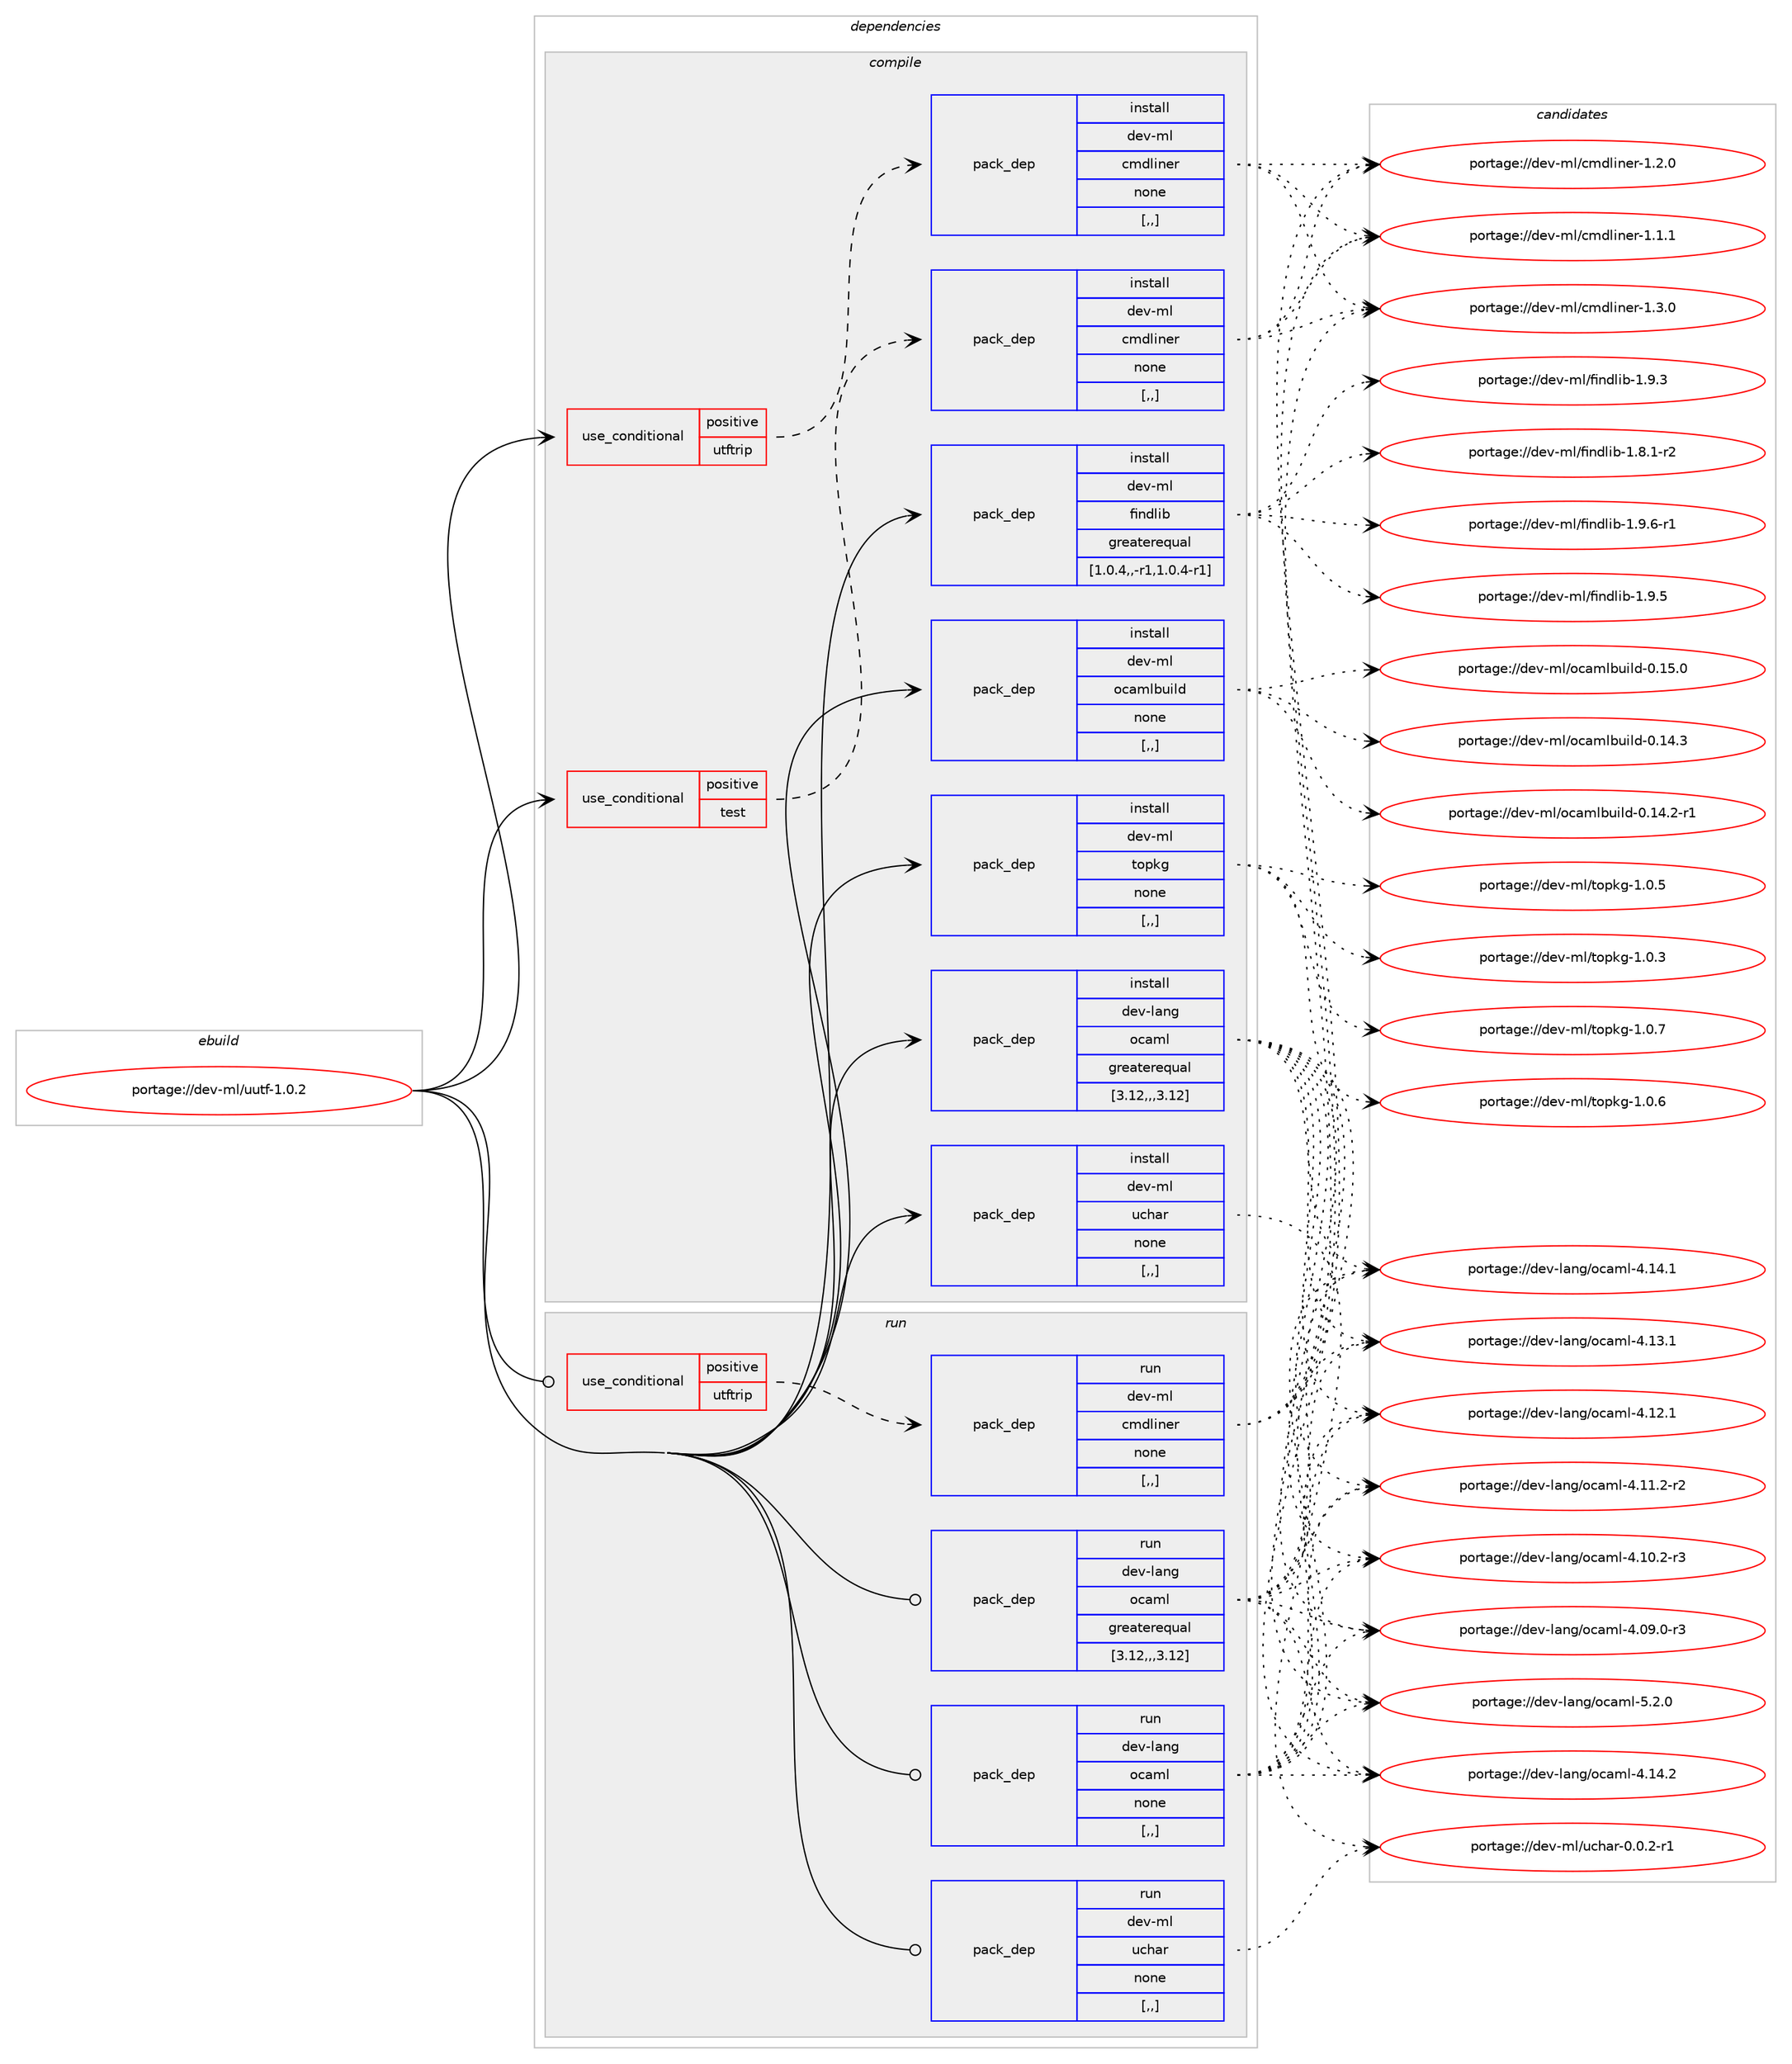 digraph prolog {

# *************
# Graph options
# *************

newrank=true;
concentrate=true;
compound=true;
graph [rankdir=LR,fontname=Helvetica,fontsize=10,ranksep=1.5];#, ranksep=2.5, nodesep=0.2];
edge  [arrowhead=vee];
node  [fontname=Helvetica,fontsize=10];

# **********
# The ebuild
# **********

subgraph cluster_leftcol {
color=gray;
rank=same;
label=<<i>ebuild</i>>;
id [label="portage://dev-ml/uutf-1.0.2", color=red, width=4, href="../dev-ml/uutf-1.0.2.svg"];
}

# ****************
# The dependencies
# ****************

subgraph cluster_midcol {
color=gray;
label=<<i>dependencies</i>>;
subgraph cluster_compile {
fillcolor="#eeeeee";
style=filled;
label=<<i>compile</i>>;
subgraph cond29492 {
dependency124451 [label=<<TABLE BORDER="0" CELLBORDER="1" CELLSPACING="0" CELLPADDING="4"><TR><TD ROWSPAN="3" CELLPADDING="10">use_conditional</TD></TR><TR><TD>positive</TD></TR><TR><TD>test</TD></TR></TABLE>>, shape=none, color=red];
subgraph pack93773 {
dependency124452 [label=<<TABLE BORDER="0" CELLBORDER="1" CELLSPACING="0" CELLPADDING="4" WIDTH="220"><TR><TD ROWSPAN="6" CELLPADDING="30">pack_dep</TD></TR><TR><TD WIDTH="110">install</TD></TR><TR><TD>dev-ml</TD></TR><TR><TD>cmdliner</TD></TR><TR><TD>none</TD></TR><TR><TD>[,,]</TD></TR></TABLE>>, shape=none, color=blue];
}
dependency124451:e -> dependency124452:w [weight=20,style="dashed",arrowhead="vee"];
}
id:e -> dependency124451:w [weight=20,style="solid",arrowhead="vee"];
subgraph cond29493 {
dependency124453 [label=<<TABLE BORDER="0" CELLBORDER="1" CELLSPACING="0" CELLPADDING="4"><TR><TD ROWSPAN="3" CELLPADDING="10">use_conditional</TD></TR><TR><TD>positive</TD></TR><TR><TD>utftrip</TD></TR></TABLE>>, shape=none, color=red];
subgraph pack93774 {
dependency124454 [label=<<TABLE BORDER="0" CELLBORDER="1" CELLSPACING="0" CELLPADDING="4" WIDTH="220"><TR><TD ROWSPAN="6" CELLPADDING="30">pack_dep</TD></TR><TR><TD WIDTH="110">install</TD></TR><TR><TD>dev-ml</TD></TR><TR><TD>cmdliner</TD></TR><TR><TD>none</TD></TR><TR><TD>[,,]</TD></TR></TABLE>>, shape=none, color=blue];
}
dependency124453:e -> dependency124454:w [weight=20,style="dashed",arrowhead="vee"];
}
id:e -> dependency124453:w [weight=20,style="solid",arrowhead="vee"];
subgraph pack93775 {
dependency124455 [label=<<TABLE BORDER="0" CELLBORDER="1" CELLSPACING="0" CELLPADDING="4" WIDTH="220"><TR><TD ROWSPAN="6" CELLPADDING="30">pack_dep</TD></TR><TR><TD WIDTH="110">install</TD></TR><TR><TD>dev-lang</TD></TR><TR><TD>ocaml</TD></TR><TR><TD>greaterequal</TD></TR><TR><TD>[3.12,,,3.12]</TD></TR></TABLE>>, shape=none, color=blue];
}
id:e -> dependency124455:w [weight=20,style="solid",arrowhead="vee"];
subgraph pack93776 {
dependency124456 [label=<<TABLE BORDER="0" CELLBORDER="1" CELLSPACING="0" CELLPADDING="4" WIDTH="220"><TR><TD ROWSPAN="6" CELLPADDING="30">pack_dep</TD></TR><TR><TD WIDTH="110">install</TD></TR><TR><TD>dev-ml</TD></TR><TR><TD>findlib</TD></TR><TR><TD>greaterequal</TD></TR><TR><TD>[1.0.4,,-r1,1.0.4-r1]</TD></TR></TABLE>>, shape=none, color=blue];
}
id:e -> dependency124456:w [weight=20,style="solid",arrowhead="vee"];
subgraph pack93777 {
dependency124457 [label=<<TABLE BORDER="0" CELLBORDER="1" CELLSPACING="0" CELLPADDING="4" WIDTH="220"><TR><TD ROWSPAN="6" CELLPADDING="30">pack_dep</TD></TR><TR><TD WIDTH="110">install</TD></TR><TR><TD>dev-ml</TD></TR><TR><TD>ocamlbuild</TD></TR><TR><TD>none</TD></TR><TR><TD>[,,]</TD></TR></TABLE>>, shape=none, color=blue];
}
id:e -> dependency124457:w [weight=20,style="solid",arrowhead="vee"];
subgraph pack93778 {
dependency124458 [label=<<TABLE BORDER="0" CELLBORDER="1" CELLSPACING="0" CELLPADDING="4" WIDTH="220"><TR><TD ROWSPAN="6" CELLPADDING="30">pack_dep</TD></TR><TR><TD WIDTH="110">install</TD></TR><TR><TD>dev-ml</TD></TR><TR><TD>topkg</TD></TR><TR><TD>none</TD></TR><TR><TD>[,,]</TD></TR></TABLE>>, shape=none, color=blue];
}
id:e -> dependency124458:w [weight=20,style="solid",arrowhead="vee"];
subgraph pack93779 {
dependency124459 [label=<<TABLE BORDER="0" CELLBORDER="1" CELLSPACING="0" CELLPADDING="4" WIDTH="220"><TR><TD ROWSPAN="6" CELLPADDING="30">pack_dep</TD></TR><TR><TD WIDTH="110">install</TD></TR><TR><TD>dev-ml</TD></TR><TR><TD>uchar</TD></TR><TR><TD>none</TD></TR><TR><TD>[,,]</TD></TR></TABLE>>, shape=none, color=blue];
}
id:e -> dependency124459:w [weight=20,style="solid",arrowhead="vee"];
}
subgraph cluster_compileandrun {
fillcolor="#eeeeee";
style=filled;
label=<<i>compile and run</i>>;
}
subgraph cluster_run {
fillcolor="#eeeeee";
style=filled;
label=<<i>run</i>>;
subgraph cond29494 {
dependency124460 [label=<<TABLE BORDER="0" CELLBORDER="1" CELLSPACING="0" CELLPADDING="4"><TR><TD ROWSPAN="3" CELLPADDING="10">use_conditional</TD></TR><TR><TD>positive</TD></TR><TR><TD>utftrip</TD></TR></TABLE>>, shape=none, color=red];
subgraph pack93780 {
dependency124461 [label=<<TABLE BORDER="0" CELLBORDER="1" CELLSPACING="0" CELLPADDING="4" WIDTH="220"><TR><TD ROWSPAN="6" CELLPADDING="30">pack_dep</TD></TR><TR><TD WIDTH="110">run</TD></TR><TR><TD>dev-ml</TD></TR><TR><TD>cmdliner</TD></TR><TR><TD>none</TD></TR><TR><TD>[,,]</TD></TR></TABLE>>, shape=none, color=blue];
}
dependency124460:e -> dependency124461:w [weight=20,style="dashed",arrowhead="vee"];
}
id:e -> dependency124460:w [weight=20,style="solid",arrowhead="odot"];
subgraph pack93781 {
dependency124462 [label=<<TABLE BORDER="0" CELLBORDER="1" CELLSPACING="0" CELLPADDING="4" WIDTH="220"><TR><TD ROWSPAN="6" CELLPADDING="30">pack_dep</TD></TR><TR><TD WIDTH="110">run</TD></TR><TR><TD>dev-lang</TD></TR><TR><TD>ocaml</TD></TR><TR><TD>greaterequal</TD></TR><TR><TD>[3.12,,,3.12]</TD></TR></TABLE>>, shape=none, color=blue];
}
id:e -> dependency124462:w [weight=20,style="solid",arrowhead="odot"];
subgraph pack93782 {
dependency124463 [label=<<TABLE BORDER="0" CELLBORDER="1" CELLSPACING="0" CELLPADDING="4" WIDTH="220"><TR><TD ROWSPAN="6" CELLPADDING="30">pack_dep</TD></TR><TR><TD WIDTH="110">run</TD></TR><TR><TD>dev-lang</TD></TR><TR><TD>ocaml</TD></TR><TR><TD>none</TD></TR><TR><TD>[,,]</TD></TR></TABLE>>, shape=none, color=blue];
}
id:e -> dependency124463:w [weight=20,style="solid",arrowhead="odot"];
subgraph pack93783 {
dependency124464 [label=<<TABLE BORDER="0" CELLBORDER="1" CELLSPACING="0" CELLPADDING="4" WIDTH="220"><TR><TD ROWSPAN="6" CELLPADDING="30">pack_dep</TD></TR><TR><TD WIDTH="110">run</TD></TR><TR><TD>dev-ml</TD></TR><TR><TD>uchar</TD></TR><TR><TD>none</TD></TR><TR><TD>[,,]</TD></TR></TABLE>>, shape=none, color=blue];
}
id:e -> dependency124464:w [weight=20,style="solid",arrowhead="odot"];
}
}

# **************
# The candidates
# **************

subgraph cluster_choices {
rank=same;
color=gray;
label=<<i>candidates</i>>;

subgraph choice93773 {
color=black;
nodesep=1;
choice100101118451091084799109100108105110101114454946514648 [label="portage://dev-ml/cmdliner-1.3.0", color=red, width=4,href="../dev-ml/cmdliner-1.3.0.svg"];
choice100101118451091084799109100108105110101114454946504648 [label="portage://dev-ml/cmdliner-1.2.0", color=red, width=4,href="../dev-ml/cmdliner-1.2.0.svg"];
choice100101118451091084799109100108105110101114454946494649 [label="portage://dev-ml/cmdliner-1.1.1", color=red, width=4,href="../dev-ml/cmdliner-1.1.1.svg"];
dependency124452:e -> choice100101118451091084799109100108105110101114454946514648:w [style=dotted,weight="100"];
dependency124452:e -> choice100101118451091084799109100108105110101114454946504648:w [style=dotted,weight="100"];
dependency124452:e -> choice100101118451091084799109100108105110101114454946494649:w [style=dotted,weight="100"];
}
subgraph choice93774 {
color=black;
nodesep=1;
choice100101118451091084799109100108105110101114454946514648 [label="portage://dev-ml/cmdliner-1.3.0", color=red, width=4,href="../dev-ml/cmdliner-1.3.0.svg"];
choice100101118451091084799109100108105110101114454946504648 [label="portage://dev-ml/cmdliner-1.2.0", color=red, width=4,href="../dev-ml/cmdliner-1.2.0.svg"];
choice100101118451091084799109100108105110101114454946494649 [label="portage://dev-ml/cmdliner-1.1.1", color=red, width=4,href="../dev-ml/cmdliner-1.1.1.svg"];
dependency124454:e -> choice100101118451091084799109100108105110101114454946514648:w [style=dotted,weight="100"];
dependency124454:e -> choice100101118451091084799109100108105110101114454946504648:w [style=dotted,weight="100"];
dependency124454:e -> choice100101118451091084799109100108105110101114454946494649:w [style=dotted,weight="100"];
}
subgraph choice93775 {
color=black;
nodesep=1;
choice1001011184510897110103471119997109108455346504648 [label="portage://dev-lang/ocaml-5.2.0", color=red, width=4,href="../dev-lang/ocaml-5.2.0.svg"];
choice100101118451089711010347111999710910845524649524650 [label="portage://dev-lang/ocaml-4.14.2", color=red, width=4,href="../dev-lang/ocaml-4.14.2.svg"];
choice100101118451089711010347111999710910845524649524649 [label="portage://dev-lang/ocaml-4.14.1", color=red, width=4,href="../dev-lang/ocaml-4.14.1.svg"];
choice100101118451089711010347111999710910845524649514649 [label="portage://dev-lang/ocaml-4.13.1", color=red, width=4,href="../dev-lang/ocaml-4.13.1.svg"];
choice100101118451089711010347111999710910845524649504649 [label="portage://dev-lang/ocaml-4.12.1", color=red, width=4,href="../dev-lang/ocaml-4.12.1.svg"];
choice1001011184510897110103471119997109108455246494946504511450 [label="portage://dev-lang/ocaml-4.11.2-r2", color=red, width=4,href="../dev-lang/ocaml-4.11.2-r2.svg"];
choice1001011184510897110103471119997109108455246494846504511451 [label="portage://dev-lang/ocaml-4.10.2-r3", color=red, width=4,href="../dev-lang/ocaml-4.10.2-r3.svg"];
choice1001011184510897110103471119997109108455246485746484511451 [label="portage://dev-lang/ocaml-4.09.0-r3", color=red, width=4,href="../dev-lang/ocaml-4.09.0-r3.svg"];
dependency124455:e -> choice1001011184510897110103471119997109108455346504648:w [style=dotted,weight="100"];
dependency124455:e -> choice100101118451089711010347111999710910845524649524650:w [style=dotted,weight="100"];
dependency124455:e -> choice100101118451089711010347111999710910845524649524649:w [style=dotted,weight="100"];
dependency124455:e -> choice100101118451089711010347111999710910845524649514649:w [style=dotted,weight="100"];
dependency124455:e -> choice100101118451089711010347111999710910845524649504649:w [style=dotted,weight="100"];
dependency124455:e -> choice1001011184510897110103471119997109108455246494946504511450:w [style=dotted,weight="100"];
dependency124455:e -> choice1001011184510897110103471119997109108455246494846504511451:w [style=dotted,weight="100"];
dependency124455:e -> choice1001011184510897110103471119997109108455246485746484511451:w [style=dotted,weight="100"];
}
subgraph choice93776 {
color=black;
nodesep=1;
choice1001011184510910847102105110100108105984549465746544511449 [label="portage://dev-ml/findlib-1.9.6-r1", color=red, width=4,href="../dev-ml/findlib-1.9.6-r1.svg"];
choice100101118451091084710210511010010810598454946574653 [label="portage://dev-ml/findlib-1.9.5", color=red, width=4,href="../dev-ml/findlib-1.9.5.svg"];
choice100101118451091084710210511010010810598454946574651 [label="portage://dev-ml/findlib-1.9.3", color=red, width=4,href="../dev-ml/findlib-1.9.3.svg"];
choice1001011184510910847102105110100108105984549465646494511450 [label="portage://dev-ml/findlib-1.8.1-r2", color=red, width=4,href="../dev-ml/findlib-1.8.1-r2.svg"];
dependency124456:e -> choice1001011184510910847102105110100108105984549465746544511449:w [style=dotted,weight="100"];
dependency124456:e -> choice100101118451091084710210511010010810598454946574653:w [style=dotted,weight="100"];
dependency124456:e -> choice100101118451091084710210511010010810598454946574651:w [style=dotted,weight="100"];
dependency124456:e -> choice1001011184510910847102105110100108105984549465646494511450:w [style=dotted,weight="100"];
}
subgraph choice93777 {
color=black;
nodesep=1;
choice100101118451091084711199971091089811710510810045484649534648 [label="portage://dev-ml/ocamlbuild-0.15.0", color=red, width=4,href="../dev-ml/ocamlbuild-0.15.0.svg"];
choice100101118451091084711199971091089811710510810045484649524651 [label="portage://dev-ml/ocamlbuild-0.14.3", color=red, width=4,href="../dev-ml/ocamlbuild-0.14.3.svg"];
choice1001011184510910847111999710910898117105108100454846495246504511449 [label="portage://dev-ml/ocamlbuild-0.14.2-r1", color=red, width=4,href="../dev-ml/ocamlbuild-0.14.2-r1.svg"];
dependency124457:e -> choice100101118451091084711199971091089811710510810045484649534648:w [style=dotted,weight="100"];
dependency124457:e -> choice100101118451091084711199971091089811710510810045484649524651:w [style=dotted,weight="100"];
dependency124457:e -> choice1001011184510910847111999710910898117105108100454846495246504511449:w [style=dotted,weight="100"];
}
subgraph choice93778 {
color=black;
nodesep=1;
choice1001011184510910847116111112107103454946484655 [label="portage://dev-ml/topkg-1.0.7", color=red, width=4,href="../dev-ml/topkg-1.0.7.svg"];
choice1001011184510910847116111112107103454946484654 [label="portage://dev-ml/topkg-1.0.6", color=red, width=4,href="../dev-ml/topkg-1.0.6.svg"];
choice1001011184510910847116111112107103454946484653 [label="portage://dev-ml/topkg-1.0.5", color=red, width=4,href="../dev-ml/topkg-1.0.5.svg"];
choice1001011184510910847116111112107103454946484651 [label="portage://dev-ml/topkg-1.0.3", color=red, width=4,href="../dev-ml/topkg-1.0.3.svg"];
dependency124458:e -> choice1001011184510910847116111112107103454946484655:w [style=dotted,weight="100"];
dependency124458:e -> choice1001011184510910847116111112107103454946484654:w [style=dotted,weight="100"];
dependency124458:e -> choice1001011184510910847116111112107103454946484653:w [style=dotted,weight="100"];
dependency124458:e -> choice1001011184510910847116111112107103454946484651:w [style=dotted,weight="100"];
}
subgraph choice93779 {
color=black;
nodesep=1;
choice100101118451091084711799104971144548464846504511449 [label="portage://dev-ml/uchar-0.0.2-r1", color=red, width=4,href="../dev-ml/uchar-0.0.2-r1.svg"];
dependency124459:e -> choice100101118451091084711799104971144548464846504511449:w [style=dotted,weight="100"];
}
subgraph choice93780 {
color=black;
nodesep=1;
choice100101118451091084799109100108105110101114454946514648 [label="portage://dev-ml/cmdliner-1.3.0", color=red, width=4,href="../dev-ml/cmdliner-1.3.0.svg"];
choice100101118451091084799109100108105110101114454946504648 [label="portage://dev-ml/cmdliner-1.2.0", color=red, width=4,href="../dev-ml/cmdliner-1.2.0.svg"];
choice100101118451091084799109100108105110101114454946494649 [label="portage://dev-ml/cmdliner-1.1.1", color=red, width=4,href="../dev-ml/cmdliner-1.1.1.svg"];
dependency124461:e -> choice100101118451091084799109100108105110101114454946514648:w [style=dotted,weight="100"];
dependency124461:e -> choice100101118451091084799109100108105110101114454946504648:w [style=dotted,weight="100"];
dependency124461:e -> choice100101118451091084799109100108105110101114454946494649:w [style=dotted,weight="100"];
}
subgraph choice93781 {
color=black;
nodesep=1;
choice1001011184510897110103471119997109108455346504648 [label="portage://dev-lang/ocaml-5.2.0", color=red, width=4,href="../dev-lang/ocaml-5.2.0.svg"];
choice100101118451089711010347111999710910845524649524650 [label="portage://dev-lang/ocaml-4.14.2", color=red, width=4,href="../dev-lang/ocaml-4.14.2.svg"];
choice100101118451089711010347111999710910845524649524649 [label="portage://dev-lang/ocaml-4.14.1", color=red, width=4,href="../dev-lang/ocaml-4.14.1.svg"];
choice100101118451089711010347111999710910845524649514649 [label="portage://dev-lang/ocaml-4.13.1", color=red, width=4,href="../dev-lang/ocaml-4.13.1.svg"];
choice100101118451089711010347111999710910845524649504649 [label="portage://dev-lang/ocaml-4.12.1", color=red, width=4,href="../dev-lang/ocaml-4.12.1.svg"];
choice1001011184510897110103471119997109108455246494946504511450 [label="portage://dev-lang/ocaml-4.11.2-r2", color=red, width=4,href="../dev-lang/ocaml-4.11.2-r2.svg"];
choice1001011184510897110103471119997109108455246494846504511451 [label="portage://dev-lang/ocaml-4.10.2-r3", color=red, width=4,href="../dev-lang/ocaml-4.10.2-r3.svg"];
choice1001011184510897110103471119997109108455246485746484511451 [label="portage://dev-lang/ocaml-4.09.0-r3", color=red, width=4,href="../dev-lang/ocaml-4.09.0-r3.svg"];
dependency124462:e -> choice1001011184510897110103471119997109108455346504648:w [style=dotted,weight="100"];
dependency124462:e -> choice100101118451089711010347111999710910845524649524650:w [style=dotted,weight="100"];
dependency124462:e -> choice100101118451089711010347111999710910845524649524649:w [style=dotted,weight="100"];
dependency124462:e -> choice100101118451089711010347111999710910845524649514649:w [style=dotted,weight="100"];
dependency124462:e -> choice100101118451089711010347111999710910845524649504649:w [style=dotted,weight="100"];
dependency124462:e -> choice1001011184510897110103471119997109108455246494946504511450:w [style=dotted,weight="100"];
dependency124462:e -> choice1001011184510897110103471119997109108455246494846504511451:w [style=dotted,weight="100"];
dependency124462:e -> choice1001011184510897110103471119997109108455246485746484511451:w [style=dotted,weight="100"];
}
subgraph choice93782 {
color=black;
nodesep=1;
choice1001011184510897110103471119997109108455346504648 [label="portage://dev-lang/ocaml-5.2.0", color=red, width=4,href="../dev-lang/ocaml-5.2.0.svg"];
choice100101118451089711010347111999710910845524649524650 [label="portage://dev-lang/ocaml-4.14.2", color=red, width=4,href="../dev-lang/ocaml-4.14.2.svg"];
choice100101118451089711010347111999710910845524649524649 [label="portage://dev-lang/ocaml-4.14.1", color=red, width=4,href="../dev-lang/ocaml-4.14.1.svg"];
choice100101118451089711010347111999710910845524649514649 [label="portage://dev-lang/ocaml-4.13.1", color=red, width=4,href="../dev-lang/ocaml-4.13.1.svg"];
choice100101118451089711010347111999710910845524649504649 [label="portage://dev-lang/ocaml-4.12.1", color=red, width=4,href="../dev-lang/ocaml-4.12.1.svg"];
choice1001011184510897110103471119997109108455246494946504511450 [label="portage://dev-lang/ocaml-4.11.2-r2", color=red, width=4,href="../dev-lang/ocaml-4.11.2-r2.svg"];
choice1001011184510897110103471119997109108455246494846504511451 [label="portage://dev-lang/ocaml-4.10.2-r3", color=red, width=4,href="../dev-lang/ocaml-4.10.2-r3.svg"];
choice1001011184510897110103471119997109108455246485746484511451 [label="portage://dev-lang/ocaml-4.09.0-r3", color=red, width=4,href="../dev-lang/ocaml-4.09.0-r3.svg"];
dependency124463:e -> choice1001011184510897110103471119997109108455346504648:w [style=dotted,weight="100"];
dependency124463:e -> choice100101118451089711010347111999710910845524649524650:w [style=dotted,weight="100"];
dependency124463:e -> choice100101118451089711010347111999710910845524649524649:w [style=dotted,weight="100"];
dependency124463:e -> choice100101118451089711010347111999710910845524649514649:w [style=dotted,weight="100"];
dependency124463:e -> choice100101118451089711010347111999710910845524649504649:w [style=dotted,weight="100"];
dependency124463:e -> choice1001011184510897110103471119997109108455246494946504511450:w [style=dotted,weight="100"];
dependency124463:e -> choice1001011184510897110103471119997109108455246494846504511451:w [style=dotted,weight="100"];
dependency124463:e -> choice1001011184510897110103471119997109108455246485746484511451:w [style=dotted,weight="100"];
}
subgraph choice93783 {
color=black;
nodesep=1;
choice100101118451091084711799104971144548464846504511449 [label="portage://dev-ml/uchar-0.0.2-r1", color=red, width=4,href="../dev-ml/uchar-0.0.2-r1.svg"];
dependency124464:e -> choice100101118451091084711799104971144548464846504511449:w [style=dotted,weight="100"];
}
}

}
